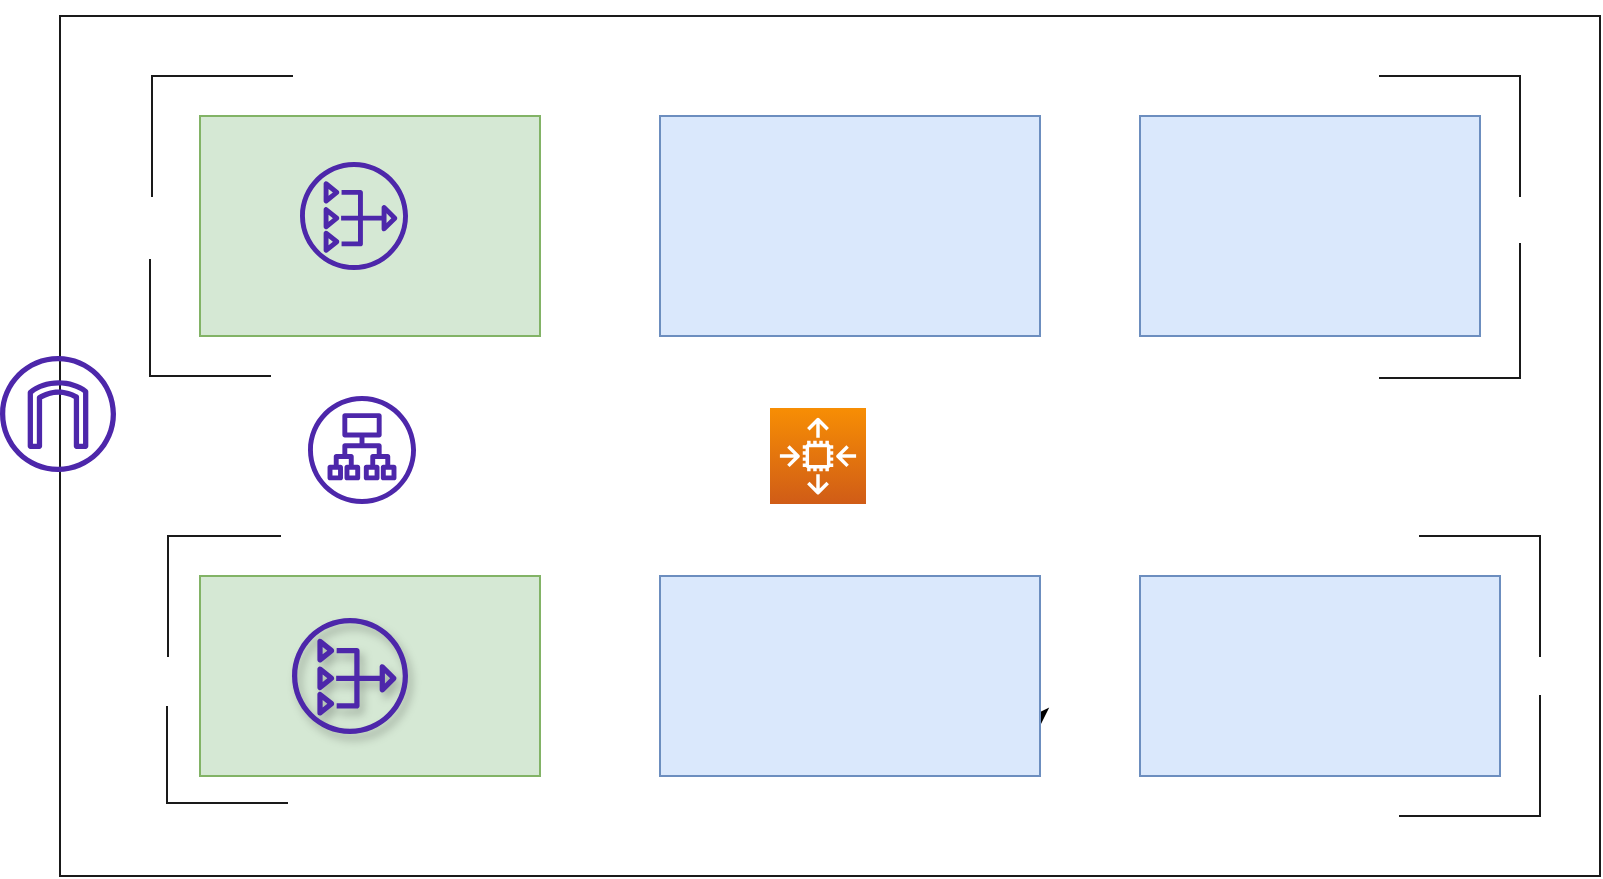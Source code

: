 <mxfile version="17.2.4" type="github">
  <diagram id="cOghUG_4-r9dNmQ5ab8V" name="Page-1">
    <mxGraphModel dx="1014" dy="677" grid="1" gridSize="10" guides="1" tooltips="1" connect="1" arrows="1" fold="1" page="1" pageScale="1" pageWidth="850" pageHeight="1100" math="0" shadow="0">
      <root>
        <mxCell id="0" />
        <mxCell id="1" parent="0" />
        <mxCell id="YW9AKUPmVMG-buTFdsNI-2" value="" style="rounded=0;whiteSpace=wrap;html=1;fillColor=#FFFFFF;strokeColor=#1A1A1A;shadow=0;glass=0;sketch=0;" vertex="1" parent="1">
          <mxGeometry x="70" y="20" width="770" height="430" as="geometry" />
        </mxCell>
        <mxCell id="YW9AKUPmVMG-buTFdsNI-3" value="" style="rounded=0;whiteSpace=wrap;html=1;fillColor=#d5e8d4;strokeColor=#82b366;" vertex="1" parent="1">
          <mxGeometry x="140" y="70" width="170" height="110" as="geometry" />
        </mxCell>
        <mxCell id="YW9AKUPmVMG-buTFdsNI-4" value="" style="rounded=0;whiteSpace=wrap;html=1;fillColor=#dae8fc;strokeColor=#6c8ebf;" vertex="1" parent="1">
          <mxGeometry x="370" y="70" width="190" height="110" as="geometry" />
        </mxCell>
        <mxCell id="YW9AKUPmVMG-buTFdsNI-5" value="" style="rounded=0;whiteSpace=wrap;html=1;fillColor=#dae8fc;strokeColor=#6c8ebf;" vertex="1" parent="1">
          <mxGeometry x="610" y="70" width="170" height="110" as="geometry" />
        </mxCell>
        <mxCell id="YW9AKUPmVMG-buTFdsNI-12" style="edgeStyle=orthogonalEdgeStyle;rounded=0;orthogonalLoop=1;jettySize=auto;html=1;exitX=1;exitY=0.5;exitDx=0;exitDy=0;entryX=1;entryY=0.75;entryDx=0;entryDy=0;" edge="1" parent="1" source="YW9AKUPmVMG-buTFdsNI-6" target="YW9AKUPmVMG-buTFdsNI-6">
          <mxGeometry relative="1" as="geometry">
            <Array as="points">
              <mxPoint x="510" y="310" />
              <mxPoint x="510" y="310" />
            </Array>
          </mxGeometry>
        </mxCell>
        <mxCell id="YW9AKUPmVMG-buTFdsNI-6" value="" style="rounded=0;whiteSpace=wrap;html=1;fillColor=#dae8fc;strokeColor=#6c8ebf;" vertex="1" parent="1">
          <mxGeometry x="370" y="300" width="190" height="100" as="geometry" />
        </mxCell>
        <mxCell id="YW9AKUPmVMG-buTFdsNI-7" value="" style="rounded=0;whiteSpace=wrap;html=1;fillColor=#d5e8d4;strokeColor=#82b366;" vertex="1" parent="1">
          <mxGeometry x="140" y="300" width="170" height="100" as="geometry" />
        </mxCell>
        <mxCell id="YW9AKUPmVMG-buTFdsNI-8" value="" style="rounded=0;whiteSpace=wrap;html=1;fillColor=#dae8fc;strokeColor=#6c8ebf;" vertex="1" parent="1">
          <mxGeometry x="610" y="300" width="180" height="100" as="geometry" />
        </mxCell>
        <mxCell id="YW9AKUPmVMG-buTFdsNI-11" value="" style="sketch=0;points=[[0,0,0],[0.25,0,0],[0.5,0,0],[0.75,0,0],[1,0,0],[0,1,0],[0.25,1,0],[0.5,1,0],[0.75,1,0],[1,1,0],[0,0.25,0],[0,0.5,0],[0,0.75,0],[1,0.25,0],[1,0.5,0],[1,0.75,0]];outlineConnect=0;fontColor=#232F3E;gradientColor=#F78E04;gradientDirection=north;fillColor=#D05C17;strokeColor=#ffffff;dashed=0;verticalLabelPosition=bottom;verticalAlign=top;align=center;html=1;fontSize=12;fontStyle=0;aspect=fixed;shape=mxgraph.aws4.resourceIcon;resIcon=mxgraph.aws4.auto_scaling2;" vertex="1" parent="1">
          <mxGeometry x="425" y="216" width="48" height="48" as="geometry" />
        </mxCell>
        <mxCell id="YW9AKUPmVMG-buTFdsNI-13" value="" style="sketch=0;outlineConnect=0;fontColor=#232F3E;gradientColor=none;fillColor=#4D27AA;strokeColor=none;dashed=0;verticalLabelPosition=bottom;verticalAlign=top;align=center;html=1;fontSize=12;fontStyle=0;aspect=fixed;pointerEvents=1;shape=mxgraph.aws4.internet_gateway;" vertex="1" parent="1">
          <mxGeometry x="40" y="190" width="58" height="58" as="geometry" />
        </mxCell>
        <mxCell id="YW9AKUPmVMG-buTFdsNI-14" value="" style="sketch=0;outlineConnect=0;fontColor=#232F3E;gradientColor=none;fillColor=#4D27AA;strokeColor=none;dashed=0;verticalLabelPosition=bottom;verticalAlign=top;align=center;html=1;fontSize=12;fontStyle=0;aspect=fixed;pointerEvents=1;shape=mxgraph.aws4.nat_gateway;" vertex="1" parent="1">
          <mxGeometry x="190" y="93" width="54" height="54" as="geometry" />
        </mxCell>
        <mxCell id="YW9AKUPmVMG-buTFdsNI-15" value="" style="sketch=0;outlineConnect=0;fontColor=#232F3E;gradientColor=none;fillColor=#4D27AA;strokeColor=none;dashed=0;verticalLabelPosition=bottom;verticalAlign=top;align=center;html=1;fontSize=12;fontStyle=0;aspect=fixed;pointerEvents=1;shape=mxgraph.aws4.nat_gateway;shadow=1;" vertex="1" parent="1">
          <mxGeometry x="186" y="321" width="58" height="58" as="geometry" />
        </mxCell>
        <mxCell id="YW9AKUPmVMG-buTFdsNI-16" value="" style="sketch=0;outlineConnect=0;fontColor=#232F3E;gradientColor=none;fillColor=#4D27AA;strokeColor=none;dashed=0;verticalLabelPosition=bottom;verticalAlign=top;align=center;html=1;fontSize=12;fontStyle=0;aspect=fixed;pointerEvents=1;shape=mxgraph.aws4.application_load_balancer;" vertex="1" parent="1">
          <mxGeometry x="194" y="210" width="54" height="54" as="geometry" />
        </mxCell>
        <mxCell id="YW9AKUPmVMG-buTFdsNI-17" style="edgeStyle=orthogonalEdgeStyle;rounded=0;orthogonalLoop=1;jettySize=auto;html=1;exitX=0;exitY=0;exitDx=0;exitDy=0;dashed=1;" edge="1" parent="1" source="YW9AKUPmVMG-buTFdsNI-2" target="YW9AKUPmVMG-buTFdsNI-2">
          <mxGeometry relative="1" as="geometry">
            <Array as="points">
              <mxPoint x="830" y="150" />
              <mxPoint x="830" y="150" />
            </Array>
          </mxGeometry>
        </mxCell>
        <mxCell id="YW9AKUPmVMG-buTFdsNI-21" value="" style="shape=partialRectangle;whiteSpace=wrap;html=1;bottom=0;right=0;fillColor=none;rounded=0;shadow=0;glass=0;sketch=0;strokeColor=#1A1A1A;" vertex="1" parent="1">
          <mxGeometry x="116" y="50" width="70" height="60" as="geometry" />
        </mxCell>
        <mxCell id="YW9AKUPmVMG-buTFdsNI-22" value="" style="shape=partialRectangle;whiteSpace=wrap;html=1;top=0;left=0;fillColor=none;rounded=0;shadow=0;glass=0;sketch=0;strokeColor=#1A1A1A;" vertex="1" parent="1">
          <mxGeometry x="730" y="134" width="70" height="67" as="geometry" />
        </mxCell>
        <mxCell id="YW9AKUPmVMG-buTFdsNI-23" value="" style="shape=partialRectangle;whiteSpace=wrap;html=1;top=0;left=0;fillColor=none;rounded=0;shadow=0;glass=0;sketch=0;strokeColor=#1A1A1A;rotation=0;" vertex="1" parent="1">
          <mxGeometry x="740" y="360" width="70" height="60" as="geometry" />
        </mxCell>
        <mxCell id="YW9AKUPmVMG-buTFdsNI-24" value="" style="shape=partialRectangle;whiteSpace=wrap;html=1;top=0;left=0;fillColor=none;rounded=0;shadow=0;glass=0;sketch=0;strokeColor=#1A1A1A;rotation=90;" vertex="1" parent="1">
          <mxGeometry x="116" y="141" width="58" height="60" as="geometry" />
        </mxCell>
        <mxCell id="YW9AKUPmVMG-buTFdsNI-28" value="" style="shape=partialRectangle;whiteSpace=wrap;html=1;bottom=0;right=0;fillColor=none;rounded=0;shadow=0;glass=0;sketch=0;strokeColor=#1A1A1A;rotation=90;" vertex="1" parent="1">
          <mxGeometry x="735" y="45" width="60" height="70" as="geometry" />
        </mxCell>
        <mxCell id="YW9AKUPmVMG-buTFdsNI-29" value="" style="shape=partialRectangle;whiteSpace=wrap;html=1;bottom=0;right=0;fillColor=none;rounded=0;shadow=0;glass=0;sketch=0;strokeColor=#1A1A1A;" vertex="1" parent="1">
          <mxGeometry x="124" y="280" width="56" height="60" as="geometry" />
        </mxCell>
        <mxCell id="YW9AKUPmVMG-buTFdsNI-30" value="" style="shape=partialRectangle;whiteSpace=wrap;html=1;top=0;left=0;fillColor=none;rounded=0;shadow=0;glass=0;sketch=0;strokeColor=#1A1A1A;rotation=-90;" vertex="1" parent="1">
          <mxGeometry x="750" y="280" width="60" height="60" as="geometry" />
        </mxCell>
        <mxCell id="YW9AKUPmVMG-buTFdsNI-31" value="" style="shape=partialRectangle;whiteSpace=wrap;html=1;bottom=0;right=0;fillColor=none;rounded=0;shadow=0;glass=0;sketch=0;strokeColor=#1A1A1A;rotation=-90;" vertex="1" parent="1">
          <mxGeometry x="129.5" y="359.5" width="48" height="60" as="geometry" />
        </mxCell>
      </root>
    </mxGraphModel>
  </diagram>
</mxfile>
